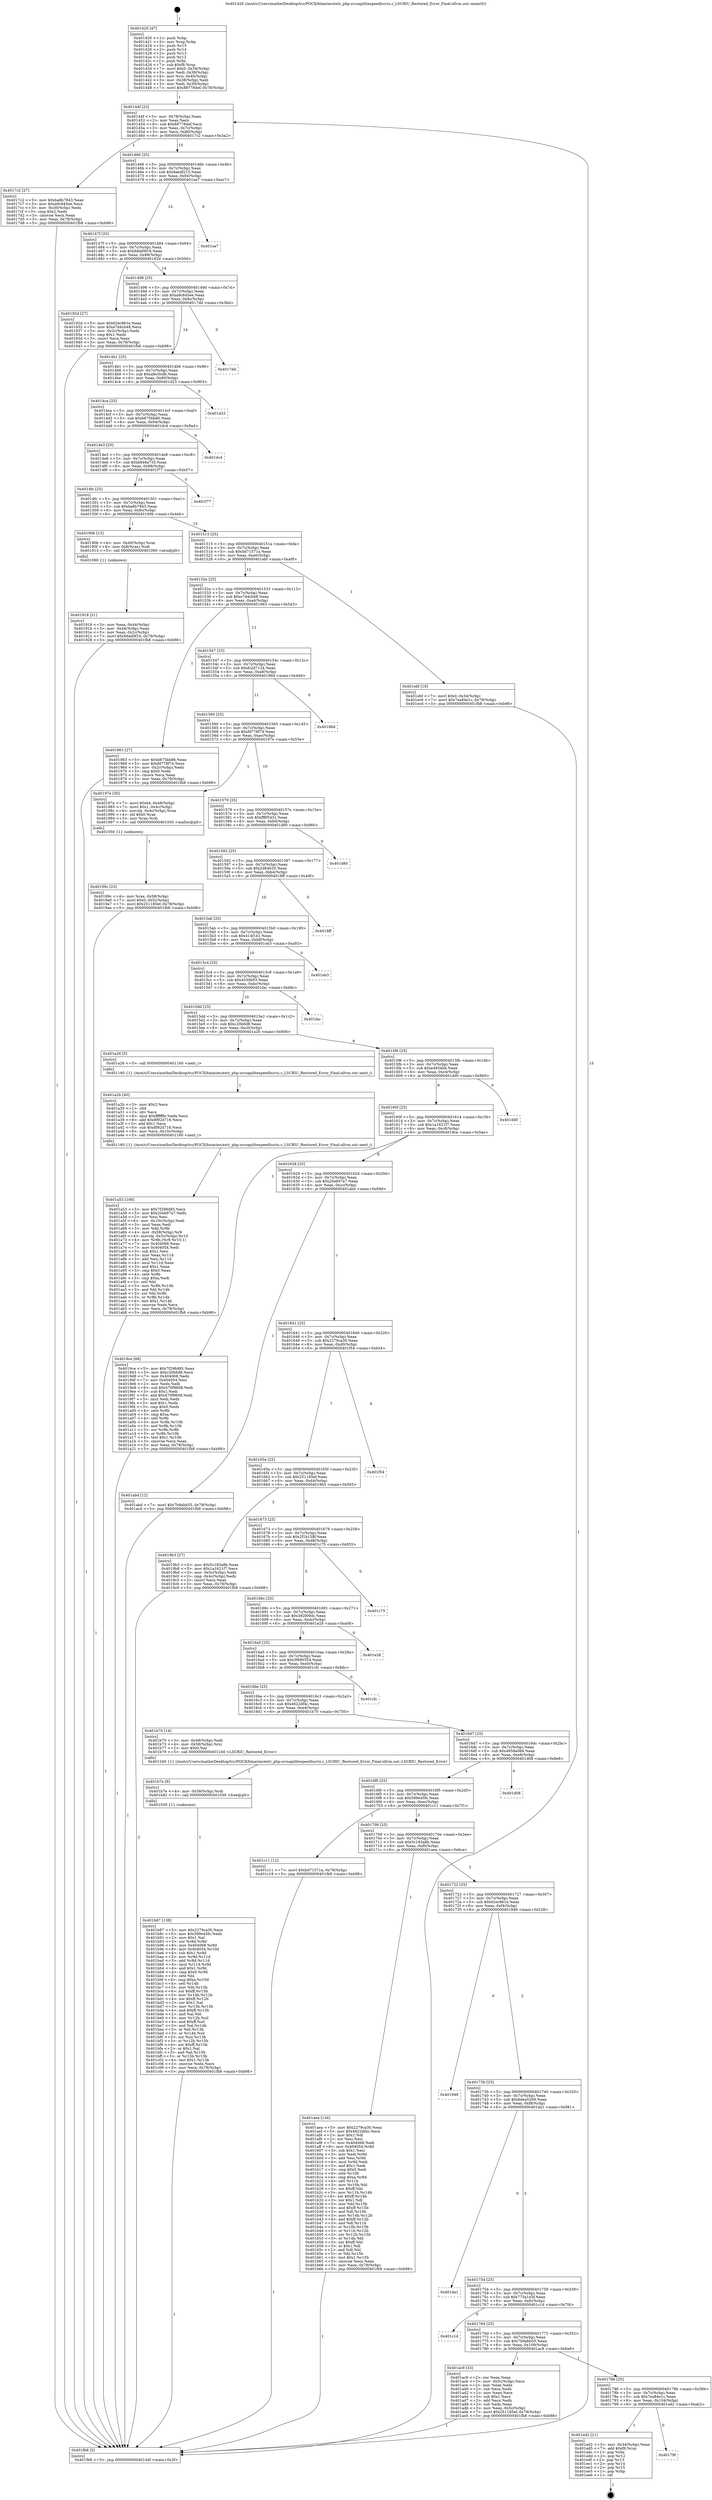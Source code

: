 digraph "0x401420" {
  label = "0x401420 (/mnt/c/Users/mathe/Desktop/tcc/POCII/binaries/extr_php-srcsapilitespeedlscriu.c_LSCRIU_Restored_Error_Final-ollvm.out::main(0))"
  labelloc = "t"
  node[shape=record]

  Entry [label="",width=0.3,height=0.3,shape=circle,fillcolor=black,style=filled]
  "0x40144f" [label="{
     0x40144f [23]\l
     | [instrs]\l
     &nbsp;&nbsp;0x40144f \<+3\>: mov -0x78(%rbp),%eax\l
     &nbsp;&nbsp;0x401452 \<+2\>: mov %eax,%ecx\l
     &nbsp;&nbsp;0x401454 \<+6\>: sub $0x887784ef,%ecx\l
     &nbsp;&nbsp;0x40145a \<+3\>: mov %eax,-0x7c(%rbp)\l
     &nbsp;&nbsp;0x40145d \<+3\>: mov %ecx,-0x80(%rbp)\l
     &nbsp;&nbsp;0x401460 \<+6\>: je 00000000004017c2 \<main+0x3a2\>\l
  }"]
  "0x4017c2" [label="{
     0x4017c2 [27]\l
     | [instrs]\l
     &nbsp;&nbsp;0x4017c2 \<+5\>: mov $0xba8b7843,%eax\l
     &nbsp;&nbsp;0x4017c7 \<+5\>: mov $0xa9c845ee,%ecx\l
     &nbsp;&nbsp;0x4017cc \<+3\>: mov -0x30(%rbp),%edx\l
     &nbsp;&nbsp;0x4017cf \<+3\>: cmp $0x2,%edx\l
     &nbsp;&nbsp;0x4017d2 \<+3\>: cmovne %ecx,%eax\l
     &nbsp;&nbsp;0x4017d5 \<+3\>: mov %eax,-0x78(%rbp)\l
     &nbsp;&nbsp;0x4017d8 \<+5\>: jmp 0000000000401fb8 \<main+0xb98\>\l
  }"]
  "0x401466" [label="{
     0x401466 [25]\l
     | [instrs]\l
     &nbsp;&nbsp;0x401466 \<+5\>: jmp 000000000040146b \<main+0x4b\>\l
     &nbsp;&nbsp;0x40146b \<+3\>: mov -0x7c(%rbp),%eax\l
     &nbsp;&nbsp;0x40146e \<+5\>: sub $0x8aedf215,%eax\l
     &nbsp;&nbsp;0x401473 \<+6\>: mov %eax,-0x84(%rbp)\l
     &nbsp;&nbsp;0x401479 \<+6\>: je 0000000000401ee7 \<main+0xac7\>\l
  }"]
  "0x401fb8" [label="{
     0x401fb8 [5]\l
     | [instrs]\l
     &nbsp;&nbsp;0x401fb8 \<+5\>: jmp 000000000040144f \<main+0x2f\>\l
  }"]
  "0x401420" [label="{
     0x401420 [47]\l
     | [instrs]\l
     &nbsp;&nbsp;0x401420 \<+1\>: push %rbp\l
     &nbsp;&nbsp;0x401421 \<+3\>: mov %rsp,%rbp\l
     &nbsp;&nbsp;0x401424 \<+2\>: push %r15\l
     &nbsp;&nbsp;0x401426 \<+2\>: push %r14\l
     &nbsp;&nbsp;0x401428 \<+2\>: push %r13\l
     &nbsp;&nbsp;0x40142a \<+2\>: push %r12\l
     &nbsp;&nbsp;0x40142c \<+1\>: push %rbx\l
     &nbsp;&nbsp;0x40142d \<+7\>: sub $0xf8,%rsp\l
     &nbsp;&nbsp;0x401434 \<+7\>: movl $0x0,-0x34(%rbp)\l
     &nbsp;&nbsp;0x40143b \<+3\>: mov %edi,-0x38(%rbp)\l
     &nbsp;&nbsp;0x40143e \<+4\>: mov %rsi,-0x40(%rbp)\l
     &nbsp;&nbsp;0x401442 \<+3\>: mov -0x38(%rbp),%edi\l
     &nbsp;&nbsp;0x401445 \<+3\>: mov %edi,-0x30(%rbp)\l
     &nbsp;&nbsp;0x401448 \<+7\>: movl $0x887784ef,-0x78(%rbp)\l
  }"]
  Exit [label="",width=0.3,height=0.3,shape=circle,fillcolor=black,style=filled,peripheries=2]
  "0x401ee7" [label="{
     0x401ee7\l
  }", style=dashed]
  "0x40147f" [label="{
     0x40147f [25]\l
     | [instrs]\l
     &nbsp;&nbsp;0x40147f \<+5\>: jmp 0000000000401484 \<main+0x64\>\l
     &nbsp;&nbsp;0x401484 \<+3\>: mov -0x7c(%rbp),%eax\l
     &nbsp;&nbsp;0x401487 \<+5\>: sub $0x9ddd9f16,%eax\l
     &nbsp;&nbsp;0x40148c \<+6\>: mov %eax,-0x88(%rbp)\l
     &nbsp;&nbsp;0x401492 \<+6\>: je 000000000040192d \<main+0x50d\>\l
  }"]
  "0x40179f" [label="{
     0x40179f\l
  }", style=dashed]
  "0x40192d" [label="{
     0x40192d [27]\l
     | [instrs]\l
     &nbsp;&nbsp;0x40192d \<+5\>: mov $0x62ec961e,%eax\l
     &nbsp;&nbsp;0x401932 \<+5\>: mov $0xe7d4cb48,%ecx\l
     &nbsp;&nbsp;0x401937 \<+3\>: mov -0x2c(%rbp),%edx\l
     &nbsp;&nbsp;0x40193a \<+3\>: cmp $0x1,%edx\l
     &nbsp;&nbsp;0x40193d \<+3\>: cmovl %ecx,%eax\l
     &nbsp;&nbsp;0x401940 \<+3\>: mov %eax,-0x78(%rbp)\l
     &nbsp;&nbsp;0x401943 \<+5\>: jmp 0000000000401fb8 \<main+0xb98\>\l
  }"]
  "0x401498" [label="{
     0x401498 [25]\l
     | [instrs]\l
     &nbsp;&nbsp;0x401498 \<+5\>: jmp 000000000040149d \<main+0x7d\>\l
     &nbsp;&nbsp;0x40149d \<+3\>: mov -0x7c(%rbp),%eax\l
     &nbsp;&nbsp;0x4014a0 \<+5\>: sub $0xa9c845ee,%eax\l
     &nbsp;&nbsp;0x4014a5 \<+6\>: mov %eax,-0x8c(%rbp)\l
     &nbsp;&nbsp;0x4014ab \<+6\>: je 00000000004017dd \<main+0x3bd\>\l
  }"]
  "0x401ed2" [label="{
     0x401ed2 [21]\l
     | [instrs]\l
     &nbsp;&nbsp;0x401ed2 \<+3\>: mov -0x34(%rbp),%eax\l
     &nbsp;&nbsp;0x401ed5 \<+7\>: add $0xf8,%rsp\l
     &nbsp;&nbsp;0x401edc \<+1\>: pop %rbx\l
     &nbsp;&nbsp;0x401edd \<+2\>: pop %r12\l
     &nbsp;&nbsp;0x401edf \<+2\>: pop %r13\l
     &nbsp;&nbsp;0x401ee1 \<+2\>: pop %r14\l
     &nbsp;&nbsp;0x401ee3 \<+2\>: pop %r15\l
     &nbsp;&nbsp;0x401ee5 \<+1\>: pop %rbp\l
     &nbsp;&nbsp;0x401ee6 \<+1\>: ret\l
  }"]
  "0x4017dd" [label="{
     0x4017dd\l
  }", style=dashed]
  "0x4014b1" [label="{
     0x4014b1 [25]\l
     | [instrs]\l
     &nbsp;&nbsp;0x4014b1 \<+5\>: jmp 00000000004014b6 \<main+0x96\>\l
     &nbsp;&nbsp;0x4014b6 \<+3\>: mov -0x7c(%rbp),%eax\l
     &nbsp;&nbsp;0x4014b9 \<+5\>: sub $0xafec0cdb,%eax\l
     &nbsp;&nbsp;0x4014be \<+6\>: mov %eax,-0x90(%rbp)\l
     &nbsp;&nbsp;0x4014c4 \<+6\>: je 0000000000401d23 \<main+0x903\>\l
  }"]
  "0x401b87" [label="{
     0x401b87 [138]\l
     | [instrs]\l
     &nbsp;&nbsp;0x401b87 \<+5\>: mov $0x2279ca30,%ecx\l
     &nbsp;&nbsp;0x401b8c \<+5\>: mov $0x599e45fc,%edx\l
     &nbsp;&nbsp;0x401b91 \<+2\>: mov $0x1,%al\l
     &nbsp;&nbsp;0x401b93 \<+3\>: xor %r8d,%r8d\l
     &nbsp;&nbsp;0x401b96 \<+8\>: mov 0x404068,%r9d\l
     &nbsp;&nbsp;0x401b9e \<+8\>: mov 0x404054,%r10d\l
     &nbsp;&nbsp;0x401ba6 \<+4\>: sub $0x1,%r8d\l
     &nbsp;&nbsp;0x401baa \<+3\>: mov %r9d,%r11d\l
     &nbsp;&nbsp;0x401bad \<+3\>: add %r8d,%r11d\l
     &nbsp;&nbsp;0x401bb0 \<+4\>: imul %r11d,%r9d\l
     &nbsp;&nbsp;0x401bb4 \<+4\>: and $0x1,%r9d\l
     &nbsp;&nbsp;0x401bb8 \<+4\>: cmp $0x0,%r9d\l
     &nbsp;&nbsp;0x401bbc \<+3\>: sete %bl\l
     &nbsp;&nbsp;0x401bbf \<+4\>: cmp $0xa,%r10d\l
     &nbsp;&nbsp;0x401bc3 \<+4\>: setl %r14b\l
     &nbsp;&nbsp;0x401bc7 \<+3\>: mov %bl,%r15b\l
     &nbsp;&nbsp;0x401bca \<+4\>: xor $0xff,%r15b\l
     &nbsp;&nbsp;0x401bce \<+3\>: mov %r14b,%r12b\l
     &nbsp;&nbsp;0x401bd1 \<+4\>: xor $0xff,%r12b\l
     &nbsp;&nbsp;0x401bd5 \<+2\>: xor $0x1,%al\l
     &nbsp;&nbsp;0x401bd7 \<+3\>: mov %r15b,%r13b\l
     &nbsp;&nbsp;0x401bda \<+4\>: and $0xff,%r13b\l
     &nbsp;&nbsp;0x401bde \<+2\>: and %al,%bl\l
     &nbsp;&nbsp;0x401be0 \<+3\>: mov %r12b,%sil\l
     &nbsp;&nbsp;0x401be3 \<+4\>: and $0xff,%sil\l
     &nbsp;&nbsp;0x401be7 \<+3\>: and %al,%r14b\l
     &nbsp;&nbsp;0x401bea \<+3\>: or %bl,%r13b\l
     &nbsp;&nbsp;0x401bed \<+3\>: or %r14b,%sil\l
     &nbsp;&nbsp;0x401bf0 \<+3\>: xor %sil,%r13b\l
     &nbsp;&nbsp;0x401bf3 \<+3\>: or %r12b,%r15b\l
     &nbsp;&nbsp;0x401bf6 \<+4\>: xor $0xff,%r15b\l
     &nbsp;&nbsp;0x401bfa \<+2\>: or $0x1,%al\l
     &nbsp;&nbsp;0x401bfc \<+3\>: and %al,%r15b\l
     &nbsp;&nbsp;0x401bff \<+3\>: or %r15b,%r13b\l
     &nbsp;&nbsp;0x401c02 \<+4\>: test $0x1,%r13b\l
     &nbsp;&nbsp;0x401c06 \<+3\>: cmovne %edx,%ecx\l
     &nbsp;&nbsp;0x401c09 \<+3\>: mov %ecx,-0x78(%rbp)\l
     &nbsp;&nbsp;0x401c0c \<+5\>: jmp 0000000000401fb8 \<main+0xb98\>\l
  }"]
  "0x401d23" [label="{
     0x401d23\l
  }", style=dashed]
  "0x4014ca" [label="{
     0x4014ca [25]\l
     | [instrs]\l
     &nbsp;&nbsp;0x4014ca \<+5\>: jmp 00000000004014cf \<main+0xaf\>\l
     &nbsp;&nbsp;0x4014cf \<+3\>: mov -0x7c(%rbp),%eax\l
     &nbsp;&nbsp;0x4014d2 \<+5\>: sub $0xb675bb86,%eax\l
     &nbsp;&nbsp;0x4014d7 \<+6\>: mov %eax,-0x94(%rbp)\l
     &nbsp;&nbsp;0x4014dd \<+6\>: je 0000000000401dc4 \<main+0x9a4\>\l
  }"]
  "0x401b7e" [label="{
     0x401b7e [9]\l
     | [instrs]\l
     &nbsp;&nbsp;0x401b7e \<+4\>: mov -0x58(%rbp),%rdi\l
     &nbsp;&nbsp;0x401b82 \<+5\>: call 0000000000401030 \<free@plt\>\l
     | [calls]\l
     &nbsp;&nbsp;0x401030 \{1\} (unknown)\l
  }"]
  "0x401dc4" [label="{
     0x401dc4\l
  }", style=dashed]
  "0x4014e3" [label="{
     0x4014e3 [25]\l
     | [instrs]\l
     &nbsp;&nbsp;0x4014e3 \<+5\>: jmp 00000000004014e8 \<main+0xc8\>\l
     &nbsp;&nbsp;0x4014e8 \<+3\>: mov -0x7c(%rbp),%eax\l
     &nbsp;&nbsp;0x4014eb \<+5\>: sub $0xb848a735,%eax\l
     &nbsp;&nbsp;0x4014f0 \<+6\>: mov %eax,-0x98(%rbp)\l
     &nbsp;&nbsp;0x4014f6 \<+6\>: je 0000000000401f77 \<main+0xb57\>\l
  }"]
  "0x401786" [label="{
     0x401786 [25]\l
     | [instrs]\l
     &nbsp;&nbsp;0x401786 \<+5\>: jmp 000000000040178b \<main+0x36b\>\l
     &nbsp;&nbsp;0x40178b \<+3\>: mov -0x7c(%rbp),%eax\l
     &nbsp;&nbsp;0x40178e \<+5\>: sub $0x7ea84e1c,%eax\l
     &nbsp;&nbsp;0x401793 \<+6\>: mov %eax,-0x104(%rbp)\l
     &nbsp;&nbsp;0x401799 \<+6\>: je 0000000000401ed2 \<main+0xab2\>\l
  }"]
  "0x401f77" [label="{
     0x401f77\l
  }", style=dashed]
  "0x4014fc" [label="{
     0x4014fc [25]\l
     | [instrs]\l
     &nbsp;&nbsp;0x4014fc \<+5\>: jmp 0000000000401501 \<main+0xe1\>\l
     &nbsp;&nbsp;0x401501 \<+3\>: mov -0x7c(%rbp),%eax\l
     &nbsp;&nbsp;0x401504 \<+5\>: sub $0xba8b7843,%eax\l
     &nbsp;&nbsp;0x401509 \<+6\>: mov %eax,-0x9c(%rbp)\l
     &nbsp;&nbsp;0x40150f \<+6\>: je 000000000040190b \<main+0x4eb\>\l
  }"]
  "0x401ac9" [label="{
     0x401ac9 [33]\l
     | [instrs]\l
     &nbsp;&nbsp;0x401ac9 \<+2\>: xor %eax,%eax\l
     &nbsp;&nbsp;0x401acb \<+3\>: mov -0x5c(%rbp),%ecx\l
     &nbsp;&nbsp;0x401ace \<+2\>: mov %eax,%edx\l
     &nbsp;&nbsp;0x401ad0 \<+2\>: sub %ecx,%edx\l
     &nbsp;&nbsp;0x401ad2 \<+2\>: mov %eax,%ecx\l
     &nbsp;&nbsp;0x401ad4 \<+3\>: sub $0x1,%ecx\l
     &nbsp;&nbsp;0x401ad7 \<+2\>: add %ecx,%edx\l
     &nbsp;&nbsp;0x401ad9 \<+2\>: sub %edx,%eax\l
     &nbsp;&nbsp;0x401adb \<+3\>: mov %eax,-0x5c(%rbp)\l
     &nbsp;&nbsp;0x401ade \<+7\>: movl $0x251185ef,-0x78(%rbp)\l
     &nbsp;&nbsp;0x401ae5 \<+5\>: jmp 0000000000401fb8 \<main+0xb98\>\l
  }"]
  "0x40190b" [label="{
     0x40190b [13]\l
     | [instrs]\l
     &nbsp;&nbsp;0x40190b \<+4\>: mov -0x40(%rbp),%rax\l
     &nbsp;&nbsp;0x40190f \<+4\>: mov 0x8(%rax),%rdi\l
     &nbsp;&nbsp;0x401913 \<+5\>: call 0000000000401060 \<atoi@plt\>\l
     | [calls]\l
     &nbsp;&nbsp;0x401060 \{1\} (unknown)\l
  }"]
  "0x401515" [label="{
     0x401515 [25]\l
     | [instrs]\l
     &nbsp;&nbsp;0x401515 \<+5\>: jmp 000000000040151a \<main+0xfa\>\l
     &nbsp;&nbsp;0x40151a \<+3\>: mov -0x7c(%rbp),%eax\l
     &nbsp;&nbsp;0x40151d \<+5\>: sub $0xbd71571a,%eax\l
     &nbsp;&nbsp;0x401522 \<+6\>: mov %eax,-0xa0(%rbp)\l
     &nbsp;&nbsp;0x401528 \<+6\>: je 0000000000401ebf \<main+0xa9f\>\l
  }"]
  "0x401918" [label="{
     0x401918 [21]\l
     | [instrs]\l
     &nbsp;&nbsp;0x401918 \<+3\>: mov %eax,-0x44(%rbp)\l
     &nbsp;&nbsp;0x40191b \<+3\>: mov -0x44(%rbp),%eax\l
     &nbsp;&nbsp;0x40191e \<+3\>: mov %eax,-0x2c(%rbp)\l
     &nbsp;&nbsp;0x401921 \<+7\>: movl $0x9ddd9f16,-0x78(%rbp)\l
     &nbsp;&nbsp;0x401928 \<+5\>: jmp 0000000000401fb8 \<main+0xb98\>\l
  }"]
  "0x40176d" [label="{
     0x40176d [25]\l
     | [instrs]\l
     &nbsp;&nbsp;0x40176d \<+5\>: jmp 0000000000401772 \<main+0x352\>\l
     &nbsp;&nbsp;0x401772 \<+3\>: mov -0x7c(%rbp),%eax\l
     &nbsp;&nbsp;0x401775 \<+5\>: sub $0x7b9abb55,%eax\l
     &nbsp;&nbsp;0x40177a \<+6\>: mov %eax,-0x100(%rbp)\l
     &nbsp;&nbsp;0x401780 \<+6\>: je 0000000000401ac9 \<main+0x6a9\>\l
  }"]
  "0x401ebf" [label="{
     0x401ebf [19]\l
     | [instrs]\l
     &nbsp;&nbsp;0x401ebf \<+7\>: movl $0x0,-0x34(%rbp)\l
     &nbsp;&nbsp;0x401ec6 \<+7\>: movl $0x7ea84e1c,-0x78(%rbp)\l
     &nbsp;&nbsp;0x401ecd \<+5\>: jmp 0000000000401fb8 \<main+0xb98\>\l
  }"]
  "0x40152e" [label="{
     0x40152e [25]\l
     | [instrs]\l
     &nbsp;&nbsp;0x40152e \<+5\>: jmp 0000000000401533 \<main+0x113\>\l
     &nbsp;&nbsp;0x401533 \<+3\>: mov -0x7c(%rbp),%eax\l
     &nbsp;&nbsp;0x401536 \<+5\>: sub $0xe7d4cb48,%eax\l
     &nbsp;&nbsp;0x40153b \<+6\>: mov %eax,-0xa4(%rbp)\l
     &nbsp;&nbsp;0x401541 \<+6\>: je 0000000000401963 \<main+0x543\>\l
  }"]
  "0x401c1d" [label="{
     0x401c1d\l
  }", style=dashed]
  "0x401963" [label="{
     0x401963 [27]\l
     | [instrs]\l
     &nbsp;&nbsp;0x401963 \<+5\>: mov $0xb675bb86,%eax\l
     &nbsp;&nbsp;0x401968 \<+5\>: mov $0xfd778f74,%ecx\l
     &nbsp;&nbsp;0x40196d \<+3\>: mov -0x2c(%rbp),%edx\l
     &nbsp;&nbsp;0x401970 \<+3\>: cmp $0x0,%edx\l
     &nbsp;&nbsp;0x401973 \<+3\>: cmove %ecx,%eax\l
     &nbsp;&nbsp;0x401976 \<+3\>: mov %eax,-0x78(%rbp)\l
     &nbsp;&nbsp;0x401979 \<+5\>: jmp 0000000000401fb8 \<main+0xb98\>\l
  }"]
  "0x401547" [label="{
     0x401547 [25]\l
     | [instrs]\l
     &nbsp;&nbsp;0x401547 \<+5\>: jmp 000000000040154c \<main+0x12c\>\l
     &nbsp;&nbsp;0x40154c \<+3\>: mov -0x7c(%rbp),%eax\l
     &nbsp;&nbsp;0x40154f \<+5\>: sub $0xfc2d7124,%eax\l
     &nbsp;&nbsp;0x401554 \<+6\>: mov %eax,-0xa8(%rbp)\l
     &nbsp;&nbsp;0x40155a \<+6\>: je 000000000040186d \<main+0x44d\>\l
  }"]
  "0x401754" [label="{
     0x401754 [25]\l
     | [instrs]\l
     &nbsp;&nbsp;0x401754 \<+5\>: jmp 0000000000401759 \<main+0x339\>\l
     &nbsp;&nbsp;0x401759 \<+3\>: mov -0x7c(%rbp),%eax\l
     &nbsp;&nbsp;0x40175c \<+5\>: sub $0x773a1e3f,%eax\l
     &nbsp;&nbsp;0x401761 \<+6\>: mov %eax,-0xfc(%rbp)\l
     &nbsp;&nbsp;0x401767 \<+6\>: je 0000000000401c1d \<main+0x7fd\>\l
  }"]
  "0x40186d" [label="{
     0x40186d\l
  }", style=dashed]
  "0x401560" [label="{
     0x401560 [25]\l
     | [instrs]\l
     &nbsp;&nbsp;0x401560 \<+5\>: jmp 0000000000401565 \<main+0x145\>\l
     &nbsp;&nbsp;0x401565 \<+3\>: mov -0x7c(%rbp),%eax\l
     &nbsp;&nbsp;0x401568 \<+5\>: sub $0xfd778f74,%eax\l
     &nbsp;&nbsp;0x40156d \<+6\>: mov %eax,-0xac(%rbp)\l
     &nbsp;&nbsp;0x401573 \<+6\>: je 000000000040197e \<main+0x55e\>\l
  }"]
  "0x401da1" [label="{
     0x401da1\l
  }", style=dashed]
  "0x40197e" [label="{
     0x40197e [30]\l
     | [instrs]\l
     &nbsp;&nbsp;0x40197e \<+7\>: movl $0x64,-0x48(%rbp)\l
     &nbsp;&nbsp;0x401985 \<+7\>: movl $0x1,-0x4c(%rbp)\l
     &nbsp;&nbsp;0x40198c \<+4\>: movslq -0x4c(%rbp),%rax\l
     &nbsp;&nbsp;0x401990 \<+4\>: shl $0x0,%rax\l
     &nbsp;&nbsp;0x401994 \<+3\>: mov %rax,%rdi\l
     &nbsp;&nbsp;0x401997 \<+5\>: call 0000000000401050 \<malloc@plt\>\l
     | [calls]\l
     &nbsp;&nbsp;0x401050 \{1\} (unknown)\l
  }"]
  "0x401579" [label="{
     0x401579 [25]\l
     | [instrs]\l
     &nbsp;&nbsp;0x401579 \<+5\>: jmp 000000000040157e \<main+0x15e\>\l
     &nbsp;&nbsp;0x40157e \<+3\>: mov -0x7c(%rbp),%eax\l
     &nbsp;&nbsp;0x401581 \<+5\>: sub $0xff8f5431,%eax\l
     &nbsp;&nbsp;0x401586 \<+6\>: mov %eax,-0xb0(%rbp)\l
     &nbsp;&nbsp;0x40158c \<+6\>: je 0000000000401d80 \<main+0x960\>\l
  }"]
  "0x40199c" [label="{
     0x40199c [23]\l
     | [instrs]\l
     &nbsp;&nbsp;0x40199c \<+4\>: mov %rax,-0x58(%rbp)\l
     &nbsp;&nbsp;0x4019a0 \<+7\>: movl $0x0,-0x5c(%rbp)\l
     &nbsp;&nbsp;0x4019a7 \<+7\>: movl $0x251185ef,-0x78(%rbp)\l
     &nbsp;&nbsp;0x4019ae \<+5\>: jmp 0000000000401fb8 \<main+0xb98\>\l
  }"]
  "0x40173b" [label="{
     0x40173b [25]\l
     | [instrs]\l
     &nbsp;&nbsp;0x40173b \<+5\>: jmp 0000000000401740 \<main+0x320\>\l
     &nbsp;&nbsp;0x401740 \<+3\>: mov -0x7c(%rbp),%eax\l
     &nbsp;&nbsp;0x401743 \<+5\>: sub $0x6dea5269,%eax\l
     &nbsp;&nbsp;0x401748 \<+6\>: mov %eax,-0xf8(%rbp)\l
     &nbsp;&nbsp;0x40174e \<+6\>: je 0000000000401da1 \<main+0x981\>\l
  }"]
  "0x401d80" [label="{
     0x401d80\l
  }", style=dashed]
  "0x401592" [label="{
     0x401592 [25]\l
     | [instrs]\l
     &nbsp;&nbsp;0x401592 \<+5\>: jmp 0000000000401597 \<main+0x177\>\l
     &nbsp;&nbsp;0x401597 \<+3\>: mov -0x7c(%rbp),%eax\l
     &nbsp;&nbsp;0x40159a \<+5\>: sub $0x2d84620,%eax\l
     &nbsp;&nbsp;0x40159f \<+6\>: mov %eax,-0xb4(%rbp)\l
     &nbsp;&nbsp;0x4015a5 \<+6\>: je 00000000004018ff \<main+0x4df\>\l
  }"]
  "0x401948" [label="{
     0x401948\l
  }", style=dashed]
  "0x4018ff" [label="{
     0x4018ff\l
  }", style=dashed]
  "0x4015ab" [label="{
     0x4015ab [25]\l
     | [instrs]\l
     &nbsp;&nbsp;0x4015ab \<+5\>: jmp 00000000004015b0 \<main+0x190\>\l
     &nbsp;&nbsp;0x4015b0 \<+3\>: mov -0x7c(%rbp),%eax\l
     &nbsp;&nbsp;0x4015b3 \<+5\>: sub $0x414f1b1,%eax\l
     &nbsp;&nbsp;0x4015b8 \<+6\>: mov %eax,-0xb8(%rbp)\l
     &nbsp;&nbsp;0x4015be \<+6\>: je 0000000000401eb3 \<main+0xa93\>\l
  }"]
  "0x401722" [label="{
     0x401722 [25]\l
     | [instrs]\l
     &nbsp;&nbsp;0x401722 \<+5\>: jmp 0000000000401727 \<main+0x307\>\l
     &nbsp;&nbsp;0x401727 \<+3\>: mov -0x7c(%rbp),%eax\l
     &nbsp;&nbsp;0x40172a \<+5\>: sub $0x62ec961e,%eax\l
     &nbsp;&nbsp;0x40172f \<+6\>: mov %eax,-0xf4(%rbp)\l
     &nbsp;&nbsp;0x401735 \<+6\>: je 0000000000401948 \<main+0x528\>\l
  }"]
  "0x401eb3" [label="{
     0x401eb3\l
  }", style=dashed]
  "0x4015c4" [label="{
     0x4015c4 [25]\l
     | [instrs]\l
     &nbsp;&nbsp;0x4015c4 \<+5\>: jmp 00000000004015c9 \<main+0x1a9\>\l
     &nbsp;&nbsp;0x4015c9 \<+3\>: mov -0x7c(%rbp),%eax\l
     &nbsp;&nbsp;0x4015cc \<+5\>: sub $0x4530b03,%eax\l
     &nbsp;&nbsp;0x4015d1 \<+6\>: mov %eax,-0xbc(%rbp)\l
     &nbsp;&nbsp;0x4015d7 \<+6\>: je 0000000000401fac \<main+0xb8c\>\l
  }"]
  "0x401aea" [label="{
     0x401aea [134]\l
     | [instrs]\l
     &nbsp;&nbsp;0x401aea \<+5\>: mov $0x2279ca30,%eax\l
     &nbsp;&nbsp;0x401aef \<+5\>: mov $0x4622df4c,%ecx\l
     &nbsp;&nbsp;0x401af4 \<+2\>: mov $0x1,%dl\l
     &nbsp;&nbsp;0x401af6 \<+2\>: xor %esi,%esi\l
     &nbsp;&nbsp;0x401af8 \<+7\>: mov 0x404068,%edi\l
     &nbsp;&nbsp;0x401aff \<+8\>: mov 0x404054,%r8d\l
     &nbsp;&nbsp;0x401b07 \<+3\>: sub $0x1,%esi\l
     &nbsp;&nbsp;0x401b0a \<+3\>: mov %edi,%r9d\l
     &nbsp;&nbsp;0x401b0d \<+3\>: add %esi,%r9d\l
     &nbsp;&nbsp;0x401b10 \<+4\>: imul %r9d,%edi\l
     &nbsp;&nbsp;0x401b14 \<+3\>: and $0x1,%edi\l
     &nbsp;&nbsp;0x401b17 \<+3\>: cmp $0x0,%edi\l
     &nbsp;&nbsp;0x401b1a \<+4\>: sete %r10b\l
     &nbsp;&nbsp;0x401b1e \<+4\>: cmp $0xa,%r8d\l
     &nbsp;&nbsp;0x401b22 \<+4\>: setl %r11b\l
     &nbsp;&nbsp;0x401b26 \<+3\>: mov %r10b,%bl\l
     &nbsp;&nbsp;0x401b29 \<+3\>: xor $0xff,%bl\l
     &nbsp;&nbsp;0x401b2c \<+3\>: mov %r11b,%r14b\l
     &nbsp;&nbsp;0x401b2f \<+4\>: xor $0xff,%r14b\l
     &nbsp;&nbsp;0x401b33 \<+3\>: xor $0x1,%dl\l
     &nbsp;&nbsp;0x401b36 \<+3\>: mov %bl,%r15b\l
     &nbsp;&nbsp;0x401b39 \<+4\>: and $0xff,%r15b\l
     &nbsp;&nbsp;0x401b3d \<+3\>: and %dl,%r10b\l
     &nbsp;&nbsp;0x401b40 \<+3\>: mov %r14b,%r12b\l
     &nbsp;&nbsp;0x401b43 \<+4\>: and $0xff,%r12b\l
     &nbsp;&nbsp;0x401b47 \<+3\>: and %dl,%r11b\l
     &nbsp;&nbsp;0x401b4a \<+3\>: or %r10b,%r15b\l
     &nbsp;&nbsp;0x401b4d \<+3\>: or %r11b,%r12b\l
     &nbsp;&nbsp;0x401b50 \<+3\>: xor %r12b,%r15b\l
     &nbsp;&nbsp;0x401b53 \<+3\>: or %r14b,%bl\l
     &nbsp;&nbsp;0x401b56 \<+3\>: xor $0xff,%bl\l
     &nbsp;&nbsp;0x401b59 \<+3\>: or $0x1,%dl\l
     &nbsp;&nbsp;0x401b5c \<+2\>: and %dl,%bl\l
     &nbsp;&nbsp;0x401b5e \<+3\>: or %bl,%r15b\l
     &nbsp;&nbsp;0x401b61 \<+4\>: test $0x1,%r15b\l
     &nbsp;&nbsp;0x401b65 \<+3\>: cmovne %ecx,%eax\l
     &nbsp;&nbsp;0x401b68 \<+3\>: mov %eax,-0x78(%rbp)\l
     &nbsp;&nbsp;0x401b6b \<+5\>: jmp 0000000000401fb8 \<main+0xb98\>\l
  }"]
  "0x401fac" [label="{
     0x401fac\l
  }", style=dashed]
  "0x4015dd" [label="{
     0x4015dd [25]\l
     | [instrs]\l
     &nbsp;&nbsp;0x4015dd \<+5\>: jmp 00000000004015e2 \<main+0x1c2\>\l
     &nbsp;&nbsp;0x4015e2 \<+3\>: mov -0x7c(%rbp),%eax\l
     &nbsp;&nbsp;0x4015e5 \<+5\>: sub $0xc20b6d8,%eax\l
     &nbsp;&nbsp;0x4015ea \<+6\>: mov %eax,-0xc0(%rbp)\l
     &nbsp;&nbsp;0x4015f0 \<+6\>: je 0000000000401a26 \<main+0x606\>\l
  }"]
  "0x401709" [label="{
     0x401709 [25]\l
     | [instrs]\l
     &nbsp;&nbsp;0x401709 \<+5\>: jmp 000000000040170e \<main+0x2ee\>\l
     &nbsp;&nbsp;0x40170e \<+3\>: mov -0x7c(%rbp),%eax\l
     &nbsp;&nbsp;0x401711 \<+5\>: sub $0x5c183a8b,%eax\l
     &nbsp;&nbsp;0x401716 \<+6\>: mov %eax,-0xf0(%rbp)\l
     &nbsp;&nbsp;0x40171c \<+6\>: je 0000000000401aea \<main+0x6ca\>\l
  }"]
  "0x401a26" [label="{
     0x401a26 [5]\l
     | [instrs]\l
     &nbsp;&nbsp;0x401a26 \<+5\>: call 0000000000401160 \<next_i\>\l
     | [calls]\l
     &nbsp;&nbsp;0x401160 \{1\} (/mnt/c/Users/mathe/Desktop/tcc/POCII/binaries/extr_php-srcsapilitespeedlscriu.c_LSCRIU_Restored_Error_Final-ollvm.out::next_i)\l
  }"]
  "0x4015f6" [label="{
     0x4015f6 [25]\l
     | [instrs]\l
     &nbsp;&nbsp;0x4015f6 \<+5\>: jmp 00000000004015fb \<main+0x1db\>\l
     &nbsp;&nbsp;0x4015fb \<+3\>: mov -0x7c(%rbp),%eax\l
     &nbsp;&nbsp;0x4015fe \<+5\>: sub $0xe4854bb,%eax\l
     &nbsp;&nbsp;0x401603 \<+6\>: mov %eax,-0xc4(%rbp)\l
     &nbsp;&nbsp;0x401609 \<+6\>: je 0000000000401dd0 \<main+0x9b0\>\l
  }"]
  "0x401c11" [label="{
     0x401c11 [12]\l
     | [instrs]\l
     &nbsp;&nbsp;0x401c11 \<+7\>: movl $0xbd71571a,-0x78(%rbp)\l
     &nbsp;&nbsp;0x401c18 \<+5\>: jmp 0000000000401fb8 \<main+0xb98\>\l
  }"]
  "0x401dd0" [label="{
     0x401dd0\l
  }", style=dashed]
  "0x40160f" [label="{
     0x40160f [25]\l
     | [instrs]\l
     &nbsp;&nbsp;0x40160f \<+5\>: jmp 0000000000401614 \<main+0x1f4\>\l
     &nbsp;&nbsp;0x401614 \<+3\>: mov -0x7c(%rbp),%eax\l
     &nbsp;&nbsp;0x401617 \<+5\>: sub $0x1a1621f7,%eax\l
     &nbsp;&nbsp;0x40161c \<+6\>: mov %eax,-0xc8(%rbp)\l
     &nbsp;&nbsp;0x401622 \<+6\>: je 00000000004019ce \<main+0x5ae\>\l
  }"]
  "0x4016f0" [label="{
     0x4016f0 [25]\l
     | [instrs]\l
     &nbsp;&nbsp;0x4016f0 \<+5\>: jmp 00000000004016f5 \<main+0x2d5\>\l
     &nbsp;&nbsp;0x4016f5 \<+3\>: mov -0x7c(%rbp),%eax\l
     &nbsp;&nbsp;0x4016f8 \<+5\>: sub $0x599e45fc,%eax\l
     &nbsp;&nbsp;0x4016fd \<+6\>: mov %eax,-0xec(%rbp)\l
     &nbsp;&nbsp;0x401703 \<+6\>: je 0000000000401c11 \<main+0x7f1\>\l
  }"]
  "0x4019ce" [label="{
     0x4019ce [88]\l
     | [instrs]\l
     &nbsp;&nbsp;0x4019ce \<+5\>: mov $0x7f298d85,%eax\l
     &nbsp;&nbsp;0x4019d3 \<+5\>: mov $0xc20b6d8,%ecx\l
     &nbsp;&nbsp;0x4019d8 \<+7\>: mov 0x404068,%edx\l
     &nbsp;&nbsp;0x4019df \<+7\>: mov 0x404054,%esi\l
     &nbsp;&nbsp;0x4019e6 \<+2\>: mov %edx,%edi\l
     &nbsp;&nbsp;0x4019e8 \<+6\>: sub $0x470f9608,%edi\l
     &nbsp;&nbsp;0x4019ee \<+3\>: sub $0x1,%edi\l
     &nbsp;&nbsp;0x4019f1 \<+6\>: add $0x470f9608,%edi\l
     &nbsp;&nbsp;0x4019f7 \<+3\>: imul %edi,%edx\l
     &nbsp;&nbsp;0x4019fa \<+3\>: and $0x1,%edx\l
     &nbsp;&nbsp;0x4019fd \<+3\>: cmp $0x0,%edx\l
     &nbsp;&nbsp;0x401a00 \<+4\>: sete %r8b\l
     &nbsp;&nbsp;0x401a04 \<+3\>: cmp $0xa,%esi\l
     &nbsp;&nbsp;0x401a07 \<+4\>: setl %r9b\l
     &nbsp;&nbsp;0x401a0b \<+3\>: mov %r8b,%r10b\l
     &nbsp;&nbsp;0x401a0e \<+3\>: and %r9b,%r10b\l
     &nbsp;&nbsp;0x401a11 \<+3\>: xor %r9b,%r8b\l
     &nbsp;&nbsp;0x401a14 \<+3\>: or %r8b,%r10b\l
     &nbsp;&nbsp;0x401a17 \<+4\>: test $0x1,%r10b\l
     &nbsp;&nbsp;0x401a1b \<+3\>: cmovne %ecx,%eax\l
     &nbsp;&nbsp;0x401a1e \<+3\>: mov %eax,-0x78(%rbp)\l
     &nbsp;&nbsp;0x401a21 \<+5\>: jmp 0000000000401fb8 \<main+0xb98\>\l
  }"]
  "0x401628" [label="{
     0x401628 [25]\l
     | [instrs]\l
     &nbsp;&nbsp;0x401628 \<+5\>: jmp 000000000040162d \<main+0x20d\>\l
     &nbsp;&nbsp;0x40162d \<+3\>: mov -0x7c(%rbp),%eax\l
     &nbsp;&nbsp;0x401630 \<+5\>: sub $0x20e697a7,%eax\l
     &nbsp;&nbsp;0x401635 \<+6\>: mov %eax,-0xcc(%rbp)\l
     &nbsp;&nbsp;0x40163b \<+6\>: je 0000000000401abd \<main+0x69d\>\l
  }"]
  "0x401d08" [label="{
     0x401d08\l
  }", style=dashed]
  "0x401abd" [label="{
     0x401abd [12]\l
     | [instrs]\l
     &nbsp;&nbsp;0x401abd \<+7\>: movl $0x7b9abb55,-0x78(%rbp)\l
     &nbsp;&nbsp;0x401ac4 \<+5\>: jmp 0000000000401fb8 \<main+0xb98\>\l
  }"]
  "0x401641" [label="{
     0x401641 [25]\l
     | [instrs]\l
     &nbsp;&nbsp;0x401641 \<+5\>: jmp 0000000000401646 \<main+0x226\>\l
     &nbsp;&nbsp;0x401646 \<+3\>: mov -0x7c(%rbp),%eax\l
     &nbsp;&nbsp;0x401649 \<+5\>: sub $0x2279ca30,%eax\l
     &nbsp;&nbsp;0x40164e \<+6\>: mov %eax,-0xd0(%rbp)\l
     &nbsp;&nbsp;0x401654 \<+6\>: je 0000000000401f54 \<main+0xb34\>\l
  }"]
  "0x4016d7" [label="{
     0x4016d7 [25]\l
     | [instrs]\l
     &nbsp;&nbsp;0x4016d7 \<+5\>: jmp 00000000004016dc \<main+0x2bc\>\l
     &nbsp;&nbsp;0x4016dc \<+3\>: mov -0x7c(%rbp),%eax\l
     &nbsp;&nbsp;0x4016df \<+5\>: sub $0x4858a066,%eax\l
     &nbsp;&nbsp;0x4016e4 \<+6\>: mov %eax,-0xe8(%rbp)\l
     &nbsp;&nbsp;0x4016ea \<+6\>: je 0000000000401d08 \<main+0x8e8\>\l
  }"]
  "0x401f54" [label="{
     0x401f54\l
  }", style=dashed]
  "0x40165a" [label="{
     0x40165a [25]\l
     | [instrs]\l
     &nbsp;&nbsp;0x40165a \<+5\>: jmp 000000000040165f \<main+0x23f\>\l
     &nbsp;&nbsp;0x40165f \<+3\>: mov -0x7c(%rbp),%eax\l
     &nbsp;&nbsp;0x401662 \<+5\>: sub $0x251185ef,%eax\l
     &nbsp;&nbsp;0x401667 \<+6\>: mov %eax,-0xd4(%rbp)\l
     &nbsp;&nbsp;0x40166d \<+6\>: je 00000000004019b3 \<main+0x593\>\l
  }"]
  "0x401b70" [label="{
     0x401b70 [14]\l
     | [instrs]\l
     &nbsp;&nbsp;0x401b70 \<+3\>: mov -0x48(%rbp),%edi\l
     &nbsp;&nbsp;0x401b73 \<+4\>: mov -0x58(%rbp),%rsi\l
     &nbsp;&nbsp;0x401b77 \<+2\>: mov $0x0,%al\l
     &nbsp;&nbsp;0x401b79 \<+5\>: call 0000000000401240 \<LSCRIU_Restored_Error\>\l
     | [calls]\l
     &nbsp;&nbsp;0x401240 \{1\} (/mnt/c/Users/mathe/Desktop/tcc/POCII/binaries/extr_php-srcsapilitespeedlscriu.c_LSCRIU_Restored_Error_Final-ollvm.out::LSCRIU_Restored_Error)\l
  }"]
  "0x4019b3" [label="{
     0x4019b3 [27]\l
     | [instrs]\l
     &nbsp;&nbsp;0x4019b3 \<+5\>: mov $0x5c183a8b,%eax\l
     &nbsp;&nbsp;0x4019b8 \<+5\>: mov $0x1a1621f7,%ecx\l
     &nbsp;&nbsp;0x4019bd \<+3\>: mov -0x5c(%rbp),%edx\l
     &nbsp;&nbsp;0x4019c0 \<+3\>: cmp -0x4c(%rbp),%edx\l
     &nbsp;&nbsp;0x4019c3 \<+3\>: cmovl %ecx,%eax\l
     &nbsp;&nbsp;0x4019c6 \<+3\>: mov %eax,-0x78(%rbp)\l
     &nbsp;&nbsp;0x4019c9 \<+5\>: jmp 0000000000401fb8 \<main+0xb98\>\l
  }"]
  "0x401673" [label="{
     0x401673 [25]\l
     | [instrs]\l
     &nbsp;&nbsp;0x401673 \<+5\>: jmp 0000000000401678 \<main+0x258\>\l
     &nbsp;&nbsp;0x401678 \<+3\>: mov -0x7c(%rbp),%eax\l
     &nbsp;&nbsp;0x40167b \<+5\>: sub $0x2f1b138f,%eax\l
     &nbsp;&nbsp;0x401680 \<+6\>: mov %eax,-0xd8(%rbp)\l
     &nbsp;&nbsp;0x401686 \<+6\>: je 0000000000401c75 \<main+0x855\>\l
  }"]
  "0x401a2b" [label="{
     0x401a2b [40]\l
     | [instrs]\l
     &nbsp;&nbsp;0x401a2b \<+5\>: mov $0x2,%ecx\l
     &nbsp;&nbsp;0x401a30 \<+1\>: cltd\l
     &nbsp;&nbsp;0x401a31 \<+2\>: idiv %ecx\l
     &nbsp;&nbsp;0x401a33 \<+6\>: imul $0xfffffffe,%edx,%ecx\l
     &nbsp;&nbsp;0x401a39 \<+6\>: add $0x8f92d716,%ecx\l
     &nbsp;&nbsp;0x401a3f \<+3\>: add $0x1,%ecx\l
     &nbsp;&nbsp;0x401a42 \<+6\>: sub $0x8f92d716,%ecx\l
     &nbsp;&nbsp;0x401a48 \<+6\>: mov %ecx,-0x10c(%rbp)\l
     &nbsp;&nbsp;0x401a4e \<+5\>: call 0000000000401160 \<next_i\>\l
     | [calls]\l
     &nbsp;&nbsp;0x401160 \{1\} (/mnt/c/Users/mathe/Desktop/tcc/POCII/binaries/extr_php-srcsapilitespeedlscriu.c_LSCRIU_Restored_Error_Final-ollvm.out::next_i)\l
  }"]
  "0x401a53" [label="{
     0x401a53 [106]\l
     | [instrs]\l
     &nbsp;&nbsp;0x401a53 \<+5\>: mov $0x7f298d85,%ecx\l
     &nbsp;&nbsp;0x401a58 \<+5\>: mov $0x20e697a7,%edx\l
     &nbsp;&nbsp;0x401a5d \<+2\>: xor %esi,%esi\l
     &nbsp;&nbsp;0x401a5f \<+6\>: mov -0x10c(%rbp),%edi\l
     &nbsp;&nbsp;0x401a65 \<+3\>: imul %eax,%edi\l
     &nbsp;&nbsp;0x401a68 \<+3\>: mov %dil,%r8b\l
     &nbsp;&nbsp;0x401a6b \<+4\>: mov -0x58(%rbp),%r9\l
     &nbsp;&nbsp;0x401a6f \<+4\>: movslq -0x5c(%rbp),%r10\l
     &nbsp;&nbsp;0x401a73 \<+4\>: mov %r8b,(%r9,%r10,1)\l
     &nbsp;&nbsp;0x401a77 \<+7\>: mov 0x404068,%eax\l
     &nbsp;&nbsp;0x401a7e \<+7\>: mov 0x404054,%edi\l
     &nbsp;&nbsp;0x401a85 \<+3\>: sub $0x1,%esi\l
     &nbsp;&nbsp;0x401a88 \<+3\>: mov %eax,%r11d\l
     &nbsp;&nbsp;0x401a8b \<+3\>: add %esi,%r11d\l
     &nbsp;&nbsp;0x401a8e \<+4\>: imul %r11d,%eax\l
     &nbsp;&nbsp;0x401a92 \<+3\>: and $0x1,%eax\l
     &nbsp;&nbsp;0x401a95 \<+3\>: cmp $0x0,%eax\l
     &nbsp;&nbsp;0x401a98 \<+4\>: sete %r8b\l
     &nbsp;&nbsp;0x401a9c \<+3\>: cmp $0xa,%edi\l
     &nbsp;&nbsp;0x401a9f \<+3\>: setl %bl\l
     &nbsp;&nbsp;0x401aa2 \<+3\>: mov %r8b,%r14b\l
     &nbsp;&nbsp;0x401aa5 \<+3\>: and %bl,%r14b\l
     &nbsp;&nbsp;0x401aa8 \<+3\>: xor %bl,%r8b\l
     &nbsp;&nbsp;0x401aab \<+3\>: or %r8b,%r14b\l
     &nbsp;&nbsp;0x401aae \<+4\>: test $0x1,%r14b\l
     &nbsp;&nbsp;0x401ab2 \<+3\>: cmovne %edx,%ecx\l
     &nbsp;&nbsp;0x401ab5 \<+3\>: mov %ecx,-0x78(%rbp)\l
     &nbsp;&nbsp;0x401ab8 \<+5\>: jmp 0000000000401fb8 \<main+0xb98\>\l
  }"]
  "0x4016be" [label="{
     0x4016be [25]\l
     | [instrs]\l
     &nbsp;&nbsp;0x4016be \<+5\>: jmp 00000000004016c3 \<main+0x2a3\>\l
     &nbsp;&nbsp;0x4016c3 \<+3\>: mov -0x7c(%rbp),%eax\l
     &nbsp;&nbsp;0x4016c6 \<+5\>: sub $0x4622df4c,%eax\l
     &nbsp;&nbsp;0x4016cb \<+6\>: mov %eax,-0xe4(%rbp)\l
     &nbsp;&nbsp;0x4016d1 \<+6\>: je 0000000000401b70 \<main+0x750\>\l
  }"]
  "0x401c75" [label="{
     0x401c75\l
  }", style=dashed]
  "0x40168c" [label="{
     0x40168c [25]\l
     | [instrs]\l
     &nbsp;&nbsp;0x40168c \<+5\>: jmp 0000000000401691 \<main+0x271\>\l
     &nbsp;&nbsp;0x401691 \<+3\>: mov -0x7c(%rbp),%eax\l
     &nbsp;&nbsp;0x401694 \<+5\>: sub $0x382f09dc,%eax\l
     &nbsp;&nbsp;0x401699 \<+6\>: mov %eax,-0xdc(%rbp)\l
     &nbsp;&nbsp;0x40169f \<+6\>: je 0000000000401e28 \<main+0xa08\>\l
  }"]
  "0x401cfc" [label="{
     0x401cfc\l
  }", style=dashed]
  "0x401e28" [label="{
     0x401e28\l
  }", style=dashed]
  "0x4016a5" [label="{
     0x4016a5 [25]\l
     | [instrs]\l
     &nbsp;&nbsp;0x4016a5 \<+5\>: jmp 00000000004016aa \<main+0x28a\>\l
     &nbsp;&nbsp;0x4016aa \<+3\>: mov -0x7c(%rbp),%eax\l
     &nbsp;&nbsp;0x4016ad \<+5\>: sub $0x3f890354,%eax\l
     &nbsp;&nbsp;0x4016b2 \<+6\>: mov %eax,-0xe0(%rbp)\l
     &nbsp;&nbsp;0x4016b8 \<+6\>: je 0000000000401cfc \<main+0x8dc\>\l
  }"]
  Entry -> "0x401420" [label=" 1"]
  "0x40144f" -> "0x4017c2" [label=" 1"]
  "0x40144f" -> "0x401466" [label=" 15"]
  "0x4017c2" -> "0x401fb8" [label=" 1"]
  "0x401420" -> "0x40144f" [label=" 1"]
  "0x401fb8" -> "0x40144f" [label=" 15"]
  "0x401ed2" -> Exit [label=" 1"]
  "0x401466" -> "0x401ee7" [label=" 0"]
  "0x401466" -> "0x40147f" [label=" 15"]
  "0x401786" -> "0x40179f" [label=" 0"]
  "0x40147f" -> "0x40192d" [label=" 1"]
  "0x40147f" -> "0x401498" [label=" 14"]
  "0x401786" -> "0x401ed2" [label=" 1"]
  "0x401498" -> "0x4017dd" [label=" 0"]
  "0x401498" -> "0x4014b1" [label=" 14"]
  "0x401ebf" -> "0x401fb8" [label=" 1"]
  "0x4014b1" -> "0x401d23" [label=" 0"]
  "0x4014b1" -> "0x4014ca" [label=" 14"]
  "0x401c11" -> "0x401fb8" [label=" 1"]
  "0x4014ca" -> "0x401dc4" [label=" 0"]
  "0x4014ca" -> "0x4014e3" [label=" 14"]
  "0x401b87" -> "0x401fb8" [label=" 1"]
  "0x4014e3" -> "0x401f77" [label=" 0"]
  "0x4014e3" -> "0x4014fc" [label=" 14"]
  "0x401b7e" -> "0x401b87" [label=" 1"]
  "0x4014fc" -> "0x40190b" [label=" 1"]
  "0x4014fc" -> "0x401515" [label=" 13"]
  "0x40190b" -> "0x401918" [label=" 1"]
  "0x401918" -> "0x401fb8" [label=" 1"]
  "0x40192d" -> "0x401fb8" [label=" 1"]
  "0x401b70" -> "0x401b7e" [label=" 1"]
  "0x401515" -> "0x401ebf" [label=" 1"]
  "0x401515" -> "0x40152e" [label=" 12"]
  "0x401ac9" -> "0x401fb8" [label=" 1"]
  "0x40152e" -> "0x401963" [label=" 1"]
  "0x40152e" -> "0x401547" [label=" 11"]
  "0x401963" -> "0x401fb8" [label=" 1"]
  "0x40176d" -> "0x401786" [label=" 1"]
  "0x401547" -> "0x40186d" [label=" 0"]
  "0x401547" -> "0x401560" [label=" 11"]
  "0x401aea" -> "0x401fb8" [label=" 1"]
  "0x401560" -> "0x40197e" [label=" 1"]
  "0x401560" -> "0x401579" [label=" 10"]
  "0x40197e" -> "0x40199c" [label=" 1"]
  "0x40199c" -> "0x401fb8" [label=" 1"]
  "0x401754" -> "0x40176d" [label=" 2"]
  "0x401579" -> "0x401d80" [label=" 0"]
  "0x401579" -> "0x401592" [label=" 10"]
  "0x40176d" -> "0x401ac9" [label=" 1"]
  "0x401592" -> "0x4018ff" [label=" 0"]
  "0x401592" -> "0x4015ab" [label=" 10"]
  "0x40173b" -> "0x401754" [label=" 2"]
  "0x4015ab" -> "0x401eb3" [label=" 0"]
  "0x4015ab" -> "0x4015c4" [label=" 10"]
  "0x401754" -> "0x401c1d" [label=" 0"]
  "0x4015c4" -> "0x401fac" [label=" 0"]
  "0x4015c4" -> "0x4015dd" [label=" 10"]
  "0x401722" -> "0x40173b" [label=" 2"]
  "0x4015dd" -> "0x401a26" [label=" 1"]
  "0x4015dd" -> "0x4015f6" [label=" 9"]
  "0x40173b" -> "0x401da1" [label=" 0"]
  "0x4015f6" -> "0x401dd0" [label=" 0"]
  "0x4015f6" -> "0x40160f" [label=" 9"]
  "0x401709" -> "0x401722" [label=" 2"]
  "0x40160f" -> "0x4019ce" [label=" 1"]
  "0x40160f" -> "0x401628" [label=" 8"]
  "0x401722" -> "0x401948" [label=" 0"]
  "0x401628" -> "0x401abd" [label=" 1"]
  "0x401628" -> "0x401641" [label=" 7"]
  "0x4016f0" -> "0x401709" [label=" 3"]
  "0x401641" -> "0x401f54" [label=" 0"]
  "0x401641" -> "0x40165a" [label=" 7"]
  "0x401709" -> "0x401aea" [label=" 1"]
  "0x40165a" -> "0x4019b3" [label=" 2"]
  "0x40165a" -> "0x401673" [label=" 5"]
  "0x4019b3" -> "0x401fb8" [label=" 2"]
  "0x4019ce" -> "0x401fb8" [label=" 1"]
  "0x401a26" -> "0x401a2b" [label=" 1"]
  "0x401a2b" -> "0x401a53" [label=" 1"]
  "0x401a53" -> "0x401fb8" [label=" 1"]
  "0x401abd" -> "0x401fb8" [label=" 1"]
  "0x4016d7" -> "0x4016f0" [label=" 4"]
  "0x401673" -> "0x401c75" [label=" 0"]
  "0x401673" -> "0x40168c" [label=" 5"]
  "0x4016f0" -> "0x401c11" [label=" 1"]
  "0x40168c" -> "0x401e28" [label=" 0"]
  "0x40168c" -> "0x4016a5" [label=" 5"]
  "0x4016be" -> "0x4016d7" [label=" 4"]
  "0x4016a5" -> "0x401cfc" [label=" 0"]
  "0x4016a5" -> "0x4016be" [label=" 5"]
  "0x4016d7" -> "0x401d08" [label=" 0"]
  "0x4016be" -> "0x401b70" [label=" 1"]
}
